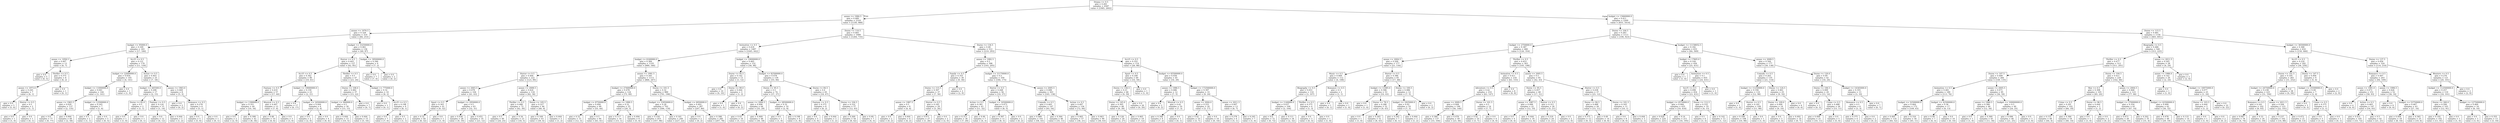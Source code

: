 digraph Tree {
node [shape=box] ;
0 [label="Drama <= 0.5\ngini = 0.491\nsamples = 4587\nvalue = [1985, 2602]"] ;
1 [label="annee <= 1984.5\ngini = 0.489\nsamples = 2318\nvalue = [1330, 988]"] ;
0 -> 1 [labeldistance=2.5, labelangle=45, headlabel="True"] ;
2 [label="annee <= 1976.5\ngini = 0.328\nsamples = 319\nvalue = [66, 253]"] ;
1 -> 2 ;
3 [label="budget <= 95000.0\ngini = 0.169\nsamples = 183\nvalue = [17, 166]"] ;
2 -> 3 ;
4 [label="annee <= 1958.5\ngini = 0.497\nsamples = 13\nvalue = [6, 7]"] ;
3 -> 4 ;
5 [label="gini = 0.0\nsamples = 5\nvalue = [0, 5]"] ;
4 -> 5 ;
6 [label="Thriller <= 0.5\ngini = 0.375\nsamples = 8\nvalue = [6, 2]"] ;
4 -> 6 ;
7 [label="annee <= 1973.0\ngini = 0.245\nsamples = 7\nvalue = [6, 1]"] ;
6 -> 7 ;
8 [label="gini = 0.0\nsamples = 5\nvalue = [5, 0]"] ;
7 -> 8 ;
9 [label="Horror <= 0.5\ngini = 0.5\nsamples = 2\nvalue = [1, 1]"] ;
7 -> 9 ;
10 [label="gini = 0.0\nsamples = 1\nvalue = [1, 0]"] ;
9 -> 10 ;
11 [label="gini = 0.0\nsamples = 1\nvalue = [0, 1]"] ;
9 -> 11 ;
12 [label="gini = 0.0\nsamples = 1\nvalue = [0, 1]"] ;
6 -> 12 ;
13 [label="Sci-Fi <= 0.5\ngini = 0.121\nsamples = 170\nvalue = [11, 159]"] ;
3 -> 13 ;
14 [label="budget <= 22000000.0\ngini = 0.054\nsamples = 145\nvalue = [4, 141]"] ;
13 -> 14 ;
15 [label="budget <= 11000000.0\ngini = 0.041\nsamples = 144\nvalue = [3, 141]"] ;
14 -> 15 ;
16 [label="annee <= 1965.5\ngini = 0.029\nsamples = 137\nvalue = [2, 135]"] ;
15 -> 16 ;
17 [label="gini = 0.0\nsamples = 77\nvalue = [0, 77]"] ;
16 -> 17 ;
18 [label="gini = 0.064\nsamples = 60\nvalue = [2, 58]"] ;
16 -> 18 ;
19 [label="budget <= 12500000.0\ngini = 0.245\nsamples = 7\nvalue = [1, 6]"] ;
15 -> 19 ;
20 [label="gini = 0.5\nsamples = 2\nvalue = [1, 1]"] ;
19 -> 20 ;
21 [label="gini = 0.0\nsamples = 5\nvalue = [0, 5]"] ;
19 -> 21 ;
22 [label="gini = 0.0\nsamples = 1\nvalue = [1, 0]"] ;
14 -> 22 ;
23 [label="Action <= 0.5\ngini = 0.403\nsamples = 25\nvalue = [7, 18]"] ;
13 -> 23 ;
24 [label="budget <= 265500.0\ngini = 0.208\nsamples = 17\nvalue = [2, 15]"] ;
23 -> 24 ;
25 [label="Duree <= 85.0\ngini = 0.5\nsamples = 2\nvalue = [1, 1]"] ;
24 -> 25 ;
26 [label="gini = 0.0\nsamples = 1\nvalue = [1, 0]"] ;
25 -> 26 ;
27 [label="gini = 0.0\nsamples = 1\nvalue = [0, 1]"] ;
25 -> 27 ;
28 [label="Fantasy <= 0.5\ngini = 0.124\nsamples = 15\nvalue = [1, 14]"] ;
24 -> 28 ;
29 [label="gini = 0.0\nsamples = 12\nvalue = [0, 12]"] ;
28 -> 29 ;
30 [label="gini = 0.444\nsamples = 3\nvalue = [1, 2]"] ;
28 -> 30 ;
31 [label="annee <= 1963.0\ngini = 0.469\nsamples = 8\nvalue = [5, 3]"] ;
23 -> 31 ;
32 [label="gini = 0.0\nsamples = 2\nvalue = [0, 2]"] ;
31 -> 32 ;
33 [label="Romance <= 0.5\ngini = 0.278\nsamples = 6\nvalue = [5, 1]"] ;
31 -> 33 ;
34 [label="gini = 0.0\nsamples = 5\nvalue = [5, 0]"] ;
33 -> 34 ;
35 [label="gini = 0.0\nsamples = 1\nvalue = [0, 1]"] ;
33 -> 35 ;
36 [label="budget <= 33250000.0\ngini = 0.461\nsamples = 136\nvalue = [49, 87]"] ;
2 -> 36 ;
37 [label="Horror <= 0.5\ngini = 0.443\nsamples = 127\nvalue = [42, 85]"] ;
36 -> 37 ;
38 [label="Sci-Fi <= 0.5\ngini = 0.362\nsamples = 80\nvalue = [19, 61]"] ;
37 -> 38 ;
39 [label="Fantasy <= 0.5\ngini = 0.419\nsamples = 57\nvalue = [17, 40]"] ;
38 -> 39 ;
40 [label="budget <= 1390000.0\ngini = 0.351\nsamples = 44\nvalue = [10, 34]"] ;
39 -> 40 ;
41 [label="gini = 0.0\nsamples = 2\nvalue = [2, 0]"] ;
40 -> 41 ;
42 [label="gini = 0.308\nsamples = 42\nvalue = [8, 34]"] ;
40 -> 42 ;
43 [label="Musical <= 0.5\ngini = 0.497\nsamples = 13\nvalue = [7, 6]"] ;
39 -> 43 ;
44 [label="gini = 0.48\nsamples = 10\nvalue = [4, 6]"] ;
43 -> 44 ;
45 [label="gini = 0.0\nsamples = 3\nvalue = [3, 0]"] ;
43 -> 45 ;
46 [label="budget <= 19000000.0\ngini = 0.159\nsamples = 23\nvalue = [2, 21]"] ;
38 -> 46 ;
47 [label="gini = 0.0\nsamples = 17\nvalue = [0, 17]"] ;
46 -> 47 ;
48 [label="budget <= 24500000.0\ngini = 0.444\nsamples = 6\nvalue = [2, 4]"] ;
46 -> 48 ;
49 [label="gini = 0.0\nsamples = 2\nvalue = [2, 0]"] ;
48 -> 49 ;
50 [label="gini = 0.0\nsamples = 4\nvalue = [0, 4]"] ;
48 -> 50 ;
51 [label="Thriller <= 0.5\ngini = 0.5\nsamples = 47\nvalue = [23, 24]"] ;
37 -> 51 ;
52 [label="Duree <= 108.0\ngini = 0.482\nsamples = 37\nvalue = [15, 22]"] ;
51 -> 52 ;
53 [label="budget <= 900000.0\ngini = 0.5\nsamples = 30\nvalue = [15, 15]"] ;
52 -> 53 ;
54 [label="gini = 0.444\nsamples = 15\nvalue = [10, 5]"] ;
53 -> 54 ;
55 [label="gini = 0.444\nsamples = 15\nvalue = [5, 10]"] ;
53 -> 55 ;
56 [label="gini = 0.0\nsamples = 7\nvalue = [0, 7]"] ;
52 -> 56 ;
57 [label="budget <= 775000.0\ngini = 0.32\nsamples = 10\nvalue = [8, 2]"] ;
51 -> 57 ;
58 [label="gini = 0.0\nsamples = 1\nvalue = [0, 1]"] ;
57 -> 58 ;
59 [label="Sci-Fi <= 0.5\ngini = 0.198\nsamples = 9\nvalue = [8, 1]"] ;
57 -> 59 ;
60 [label="gini = 0.0\nsamples = 7\nvalue = [7, 0]"] ;
59 -> 60 ;
61 [label="gini = 0.5\nsamples = 2\nvalue = [1, 1]"] ;
59 -> 61 ;
62 [label="budget <= 39500000.0\ngini = 0.346\nsamples = 9\nvalue = [7, 2]"] ;
36 -> 62 ;
63 [label="gini = 0.0\nsamples = 7\nvalue = [7, 0]"] ;
62 -> 63 ;
64 [label="gini = 0.0\nsamples = 2\nvalue = [0, 2]"] ;
62 -> 64 ;
65 [label="Duree <= 110.5\ngini = 0.465\nsamples = 1999\nvalue = [1264, 735]"] ;
1 -> 65 ;
66 [label="Animation <= 0.5\ngini = 0.418\nsamples = 1487\nvalue = [1045, 442]"] ;
65 -> 66 ;
67 [label="budget <= 6160000.0\ngini = 0.384\nsamples = 1335\nvalue = [989, 346]"] ;
66 -> 67 ;
68 [label="Horror <= 0.5\ngini = 0.494\nsamples = 222\nvalue = [123, 99]"] ;
67 -> 68 ;
69 [label="annee <= 2003.5\ngini = 0.478\nsamples = 104\nvalue = [41, 63]"] ;
68 -> 69 ;
70 [label="Sport <= 0.5\ngini = 0.343\nsamples = 41\nvalue = [9, 32]"] ;
69 -> 70 ;
71 [label="gini = 0.32\nsamples = 40\nvalue = [8, 32]"] ;
70 -> 71 ;
72 [label="gini = 0.0\nsamples = 1\nvalue = [1, 0]"] ;
70 -> 72 ;
73 [label="budget <= 2950000.0\ngini = 0.5\nsamples = 63\nvalue = [32, 31]"] ;
69 -> 73 ;
74 [label="gini = 0.436\nsamples = 28\nvalue = [9, 19]"] ;
73 -> 74 ;
75 [label="gini = 0.451\nsamples = 35\nvalue = [23, 12]"] ;
73 -> 75 ;
76 [label="annee <= 2008.5\ngini = 0.424\nsamples = 118\nvalue = [82, 36]"] ;
68 -> 76 ;
77 [label="Thriller <= 0.5\ngini = 0.486\nsamples = 72\nvalue = [42, 30]"] ;
76 -> 77 ;
78 [label="gini = 0.5\nsamples = 49\nvalue = [24, 25]"] ;
77 -> 78 ;
79 [label="gini = 0.34\nsamples = 23\nvalue = [18, 5]"] ;
77 -> 79 ;
80 [label="Duree <= 105.5\ngini = 0.227\nsamples = 46\nvalue = [40, 6]"] ;
76 -> 80 ;
81 [label="gini = 0.169\nsamples = 43\nvalue = [39, 4]"] ;
80 -> 81 ;
82 [label="gini = 0.444\nsamples = 3\nvalue = [1, 2]"] ;
80 -> 82 ;
83 [label="annee <= 1991.5\ngini = 0.345\nsamples = 1113\nvalue = [866, 247]"] ;
67 -> 83 ;
84 [label="budget <= 27400000.0\ngini = 0.478\nsamples = 124\nvalue = [75, 49]"] ;
83 -> 84 ;
85 [label="budget <= 8750000.0\ngini = 0.494\nsamples = 99\nvalue = [55, 44]"] ;
84 -> 85 ;
86 [label="gini = 0.32\nsamples = 15\nvalue = [12, 3]"] ;
85 -> 86 ;
87 [label="gini = 0.5\nsamples = 84\nvalue = [43, 41]"] ;
85 -> 87 ;
88 [label="annee <= 1990.5\ngini = 0.32\nsamples = 25\nvalue = [20, 5]"] ;
84 -> 88 ;
89 [label="gini = 0.117\nsamples = 16\nvalue = [15, 1]"] ;
88 -> 89 ;
90 [label="gini = 0.494\nsamples = 9\nvalue = [5, 4]"] ;
88 -> 90 ;
91 [label="Duree <= 101.5\ngini = 0.32\nsamples = 989\nvalue = [791, 198]"] ;
83 -> 91 ;
92 [label="budget <= 33950000.0\ngini = 0.28\nsamples = 702\nvalue = [584, 118]"] ;
91 -> 92 ;
93 [label="gini = 0.334\nsamples = 453\nvalue = [357, 96]"] ;
92 -> 93 ;
94 [label="gini = 0.161\nsamples = 249\nvalue = [227, 22]"] ;
92 -> 94 ;
95 [label="budget <= 6950000.0\ngini = 0.402\nsamples = 287\nvalue = [207, 80]"] ;
91 -> 95 ;
96 [label="gini = 0.0\nsamples = 2\nvalue = [0, 2]"] ;
95 -> 96 ;
97 [label="gini = 0.398\nsamples = 285\nvalue = [207, 78]"] ;
95 -> 97 ;
98 [label="budget <= 19000000.0\ngini = 0.465\nsamples = 152\nvalue = [56, 96]"] ;
66 -> 98 ;
99 [label="Duree <= 95.5\ngini = 0.142\nsamples = 13\nvalue = [1, 12]"] ;
98 -> 99 ;
100 [label="gini = 0.0\nsamples = 10\nvalue = [0, 10]"] ;
99 -> 100 ;
101 [label="Duree <= 99.0\ngini = 0.444\nsamples = 3\nvalue = [1, 2]"] ;
99 -> 101 ;
102 [label="gini = 0.0\nsamples = 1\nvalue = [1, 0]"] ;
101 -> 102 ;
103 [label="gini = 0.0\nsamples = 2\nvalue = [0, 2]"] ;
101 -> 103 ;
104 [label="budget <= 82500000.0\ngini = 0.478\nsamples = 139\nvalue = [55, 84]"] ;
98 -> 104 ;
105 [label="Duree <= 95.5\ngini = 0.5\nsamples = 74\nvalue = [37, 37]"] ;
104 -> 105 ;
106 [label="annee <= 2000.5\ngini = 0.496\nsamples = 64\nvalue = [35, 29]"] ;
105 -> 106 ;
107 [label="gini = 0.43\nsamples = 16\nvalue = [5, 11]"] ;
106 -> 107 ;
108 [label="gini = 0.469\nsamples = 48\nvalue = [30, 18]"] ;
106 -> 108 ;
109 [label="budget <= 28500000.0\ngini = 0.32\nsamples = 10\nvalue = [2, 8]"] ;
105 -> 109 ;
110 [label="gini = 0.0\nsamples = 1\nvalue = [1, 0]"] ;
109 -> 110 ;
111 [label="gini = 0.198\nsamples = 9\nvalue = [1, 8]"] ;
109 -> 111 ;
112 [label="Duree <= 84.5\ngini = 0.4\nsamples = 65\nvalue = [18, 47]"] ;
104 -> 112 ;
113 [label="Fantasy <= 0.5\ngini = 0.375\nsamples = 8\nvalue = [6, 2]"] ;
112 -> 113 ;
114 [label="gini = 0.0\nsamples = 5\nvalue = [5, 0]"] ;
113 -> 114 ;
115 [label="gini = 0.444\nsamples = 3\nvalue = [1, 2]"] ;
113 -> 115 ;
116 [label="Duree <= 104.5\ngini = 0.332\nsamples = 57\nvalue = [12, 45]"] ;
112 -> 116 ;
117 [label="gini = 0.269\nsamples = 50\nvalue = [8, 42]"] ;
116 -> 117 ;
118 [label="gini = 0.49\nsamples = 7\nvalue = [4, 3]"] ;
116 -> 118 ;
119 [label="Duree <= 134.5\ngini = 0.49\nsamples = 512\nvalue = [219, 293]"] ;
65 -> 119 ;
120 [label="annee <= 1992.5\ngini = 0.5\nsamples = 398\nvalue = [193, 205]"] ;
119 -> 120 ;
121 [label="Family <= 0.5\ngini = 0.355\nsamples = 39\nvalue = [9, 30]"] ;
120 -> 121 ;
122 [label="Duree <= 115.5\ngini = 0.307\nsamples = 37\nvalue = [7, 30]"] ;
121 -> 122 ;
123 [label="annee <= 1987.5\ngini = 0.5\nsamples = 8\nvalue = [4, 4]"] ;
122 -> 123 ;
124 [label="gini = 0.0\nsamples = 2\nvalue = [0, 2]"] ;
123 -> 124 ;
125 [label="gini = 0.444\nsamples = 6\nvalue = [4, 2]"] ;
123 -> 125 ;
126 [label="Horror <= 0.5\ngini = 0.185\nsamples = 29\nvalue = [3, 26]"] ;
122 -> 126 ;
127 [label="gini = 0.071\nsamples = 27\nvalue = [1, 26]"] ;
126 -> 127 ;
128 [label="gini = 0.0\nsamples = 2\nvalue = [2, 0]"] ;
126 -> 128 ;
129 [label="gini = 0.0\nsamples = 2\nvalue = [2, 0]"] ;
121 -> 129 ;
130 [label="budget <= 21170000.0\ngini = 0.5\nsamples = 359\nvalue = [184, 175]"] ;
120 -> 130 ;
131 [label="Horror <= 0.5\ngini = 0.448\nsamples = 56\nvalue = [19, 37]"] ;
130 -> 131 ;
132 [label="Action <= 0.5\ngini = 0.381\nsamples = 43\nvalue = [11, 32]"] ;
131 -> 132 ;
133 [label="gini = 0.313\nsamples = 36\nvalue = [7, 29]"] ;
132 -> 133 ;
134 [label="gini = 0.49\nsamples = 7\nvalue = [4, 3]"] ;
132 -> 134 ;
135 [label="budget <= 16500000.0\ngini = 0.473\nsamples = 13\nvalue = [8, 5]"] ;
131 -> 135 ;
136 [label="gini = 0.397\nsamples = 11\nvalue = [8, 3]"] ;
135 -> 136 ;
137 [label="gini = 0.0\nsamples = 2\nvalue = [0, 2]"] ;
135 -> 137 ;
138 [label="annee <= 2005.5\ngini = 0.496\nsamples = 303\nvalue = [165, 138]"] ;
130 -> 138 ;
139 [label="Comedy <= 0.5\ngini = 0.465\nsamples = 147\nvalue = [93, 54]"] ;
138 -> 139 ;
140 [label="gini = 0.489\nsamples = 101\nvalue = [58, 43]"] ;
139 -> 140 ;
141 [label="gini = 0.364\nsamples = 46\nvalue = [35, 11]"] ;
139 -> 141 ;
142 [label="Action <= 0.5\ngini = 0.497\nsamples = 156\nvalue = [72, 84]"] ;
138 -> 142 ;
143 [label="gini = 0.465\nsamples = 57\nvalue = [36, 21]"] ;
142 -> 143 ;
144 [label="gini = 0.463\nsamples = 99\nvalue = [36, 63]"] ;
142 -> 144 ;
145 [label="Sci-Fi <= 0.5\ngini = 0.352\nsamples = 114\nvalue = [26, 88]"] ;
119 -> 145 ;
146 [label="Sport <= 0.5\ngini = 0.248\nsamples = 69\nvalue = [10, 59]"] ;
145 -> 146 ;
147 [label="Duree <= 156.5\ngini = 0.23\nsamples = 68\nvalue = [9, 59]"] ;
146 -> 147 ;
148 [label="Duree <= 145.0\ngini = 0.305\nsamples = 48\nvalue = [9, 39]"] ;
147 -> 148 ;
149 [label="gini = 0.128\nsamples = 29\nvalue = [2, 27]"] ;
148 -> 149 ;
150 [label="gini = 0.465\nsamples = 19\nvalue = [7, 12]"] ;
148 -> 150 ;
151 [label="gini = 0.0\nsamples = 20\nvalue = [0, 20]"] ;
147 -> 151 ;
152 [label="gini = 0.0\nsamples = 1\nvalue = [1, 0]"] ;
146 -> 152 ;
153 [label="budget <= 65500000.0\ngini = 0.458\nsamples = 45\nvalue = [16, 29]"] ;
145 -> 153 ;
154 [label="annee <= 1986.5\ngini = 0.486\nsamples = 12\nvalue = [7, 5]"] ;
153 -> 154 ;
155 [label="gini = 0.0\nsamples = 2\nvalue = [0, 2]"] ;
154 -> 155 ;
156 [label="Musical <= 0.5\ngini = 0.42\nsamples = 10\nvalue = [7, 3]"] ;
154 -> 156 ;
157 [label="gini = 0.346\nsamples = 9\nvalue = [7, 2]"] ;
156 -> 157 ;
158 [label="gini = 0.0\nsamples = 1\nvalue = [0, 1]"] ;
156 -> 158 ;
159 [label="budget <= 172500000.0\ngini = 0.397\nsamples = 33\nvalue = [9, 24]"] ;
153 -> 159 ;
160 [label="annee <= 2004.0\ngini = 0.255\nsamples = 20\nvalue = [3, 17]"] ;
159 -> 160 ;
161 [label="gini = 0.42\nsamples = 10\nvalue = [3, 7]"] ;
160 -> 161 ;
162 [label="gini = 0.0\nsamples = 10\nvalue = [0, 10]"] ;
160 -> 162 ;
163 [label="annee <= 2011.5\ngini = 0.497\nsamples = 13\nvalue = [6, 7]"] ;
159 -> 163 ;
164 [label="gini = 0.278\nsamples = 6\nvalue = [5, 1]"] ;
163 -> 164 ;
165 [label="gini = 0.245\nsamples = 7\nvalue = [1, 6]"] ;
163 -> 165 ;
166 [label="budget <= 15660000.0\ngini = 0.411\nsamples = 2269\nvalue = [655, 1614]"] ;
0 -> 166 [labeldistance=2.5, labelangle=-45, headlabel="False"] ;
167 [label="Duree <= 104.5\ngini = 0.283\nsamples = 1113\nvalue = [190, 923]"] ;
166 -> 167 ;
168 [label="budget <= 2750000.0\ngini = 0.387\nsamples = 480\nvalue = [126, 354]"] ;
167 -> 168 ;
169 [label="annee <= 2004.5\ngini = 0.209\nsamples = 177\nvalue = [21, 156]"] ;
168 -> 169 ;
170 [label="Music <= 0.5\ngini = 0.069\nsamples = 112\nvalue = [4, 108]"] ;
169 -> 170 ;
171 [label="Biography <= 0.5\ngini = 0.053\nsamples = 110\nvalue = [3, 107]"] ;
170 -> 171 ;
172 [label="budget <= 1140000.0\ngini = 0.037\nsamples = 106\nvalue = [2, 104]"] ;
171 -> 172 ;
173 [label="gini = 0.0\nsamples = 72\nvalue = [0, 72]"] ;
172 -> 173 ;
174 [label="gini = 0.111\nsamples = 34\nvalue = [2, 32]"] ;
172 -> 174 ;
175 [label="Thriller <= 0.5\ngini = 0.375\nsamples = 4\nvalue = [1, 3]"] ;
171 -> 175 ;
176 [label="gini = 0.0\nsamples = 3\nvalue = [0, 3]"] ;
175 -> 176 ;
177 [label="gini = 0.0\nsamples = 1\nvalue = [1, 0]"] ;
175 -> 177 ;
178 [label="Romance <= 0.5\ngini = 0.5\nsamples = 2\nvalue = [1, 1]"] ;
170 -> 178 ;
179 [label="gini = 0.0\nsamples = 1\nvalue = [0, 1]"] ;
178 -> 179 ;
180 [label="gini = 0.0\nsamples = 1\nvalue = [1, 0]"] ;
178 -> 180 ;
181 [label="Horror <= 0.5\ngini = 0.386\nsamples = 65\nvalue = [17, 48]"] ;
169 -> 181 ;
182 [label="budget <= 11085.0\ngini = 0.306\nsamples = 53\nvalue = [10, 43]"] ;
181 -> 182 ;
183 [label="gini = 0.0\nsamples = 1\nvalue = [1, 0]"] ;
182 -> 183 ;
184 [label="Duree <= 78.5\ngini = 0.286\nsamples = 52\nvalue = [9, 43]"] ;
182 -> 184 ;
185 [label="gini = 0.0\nsamples = 1\nvalue = [1, 0]"] ;
184 -> 185 ;
186 [label="gini = 0.265\nsamples = 51\nvalue = [8, 43]"] ;
184 -> 186 ;
187 [label="Duree <= 100.5\ngini = 0.486\nsamples = 12\nvalue = [7, 5]"] ;
181 -> 187 ;
188 [label="budget <= 1825000.0\ngini = 0.42\nsamples = 10\nvalue = [7, 3]"] ;
187 -> 188 ;
189 [label="gini = 0.245\nsamples = 7\nvalue = [6, 1]"] ;
188 -> 189 ;
190 [label="gini = 0.444\nsamples = 3\nvalue = [1, 2]"] ;
188 -> 190 ;
191 [label="gini = 0.0\nsamples = 2\nvalue = [0, 2]"] ;
187 -> 191 ;
192 [label="Thriller <= 0.5\ngini = 0.453\nsamples = 303\nvalue = [105, 198]"] ;
168 -> 192 ;
193 [label="Animation <= 0.5\ngini = 0.411\nsamples = 218\nvalue = [63, 155]"] ;
192 -> 193 ;
194 [label="Adventure <= 0.5\ngini = 0.42\nsamples = 210\nvalue = [63, 147]"] ;
193 -> 194 ;
195 [label="annee <= 2009.5\ngini = 0.408\nsamples = 196\nvalue = [56, 140]"] ;
194 -> 195 ;
196 [label="gini = 0.366\nsamples = 137\nvalue = [33, 104]"] ;
195 -> 196 ;
197 [label="gini = 0.476\nsamples = 59\nvalue = [23, 36]"] ;
195 -> 197 ;
198 [label="Duree <= 101.5\ngini = 0.5\nsamples = 14\nvalue = [7, 7]"] ;
194 -> 198 ;
199 [label="gini = 0.42\nsamples = 10\nvalue = [3, 7]"] ;
198 -> 199 ;
200 [label="gini = 0.0\nsamples = 4\nvalue = [4, 0]"] ;
198 -> 200 ;
201 [label="gini = 0.0\nsamples = 8\nvalue = [0, 8]"] ;
193 -> 201 ;
202 [label="annee <= 2005.5\ngini = 0.5\nsamples = 85\nvalue = [42, 43]"] ;
192 -> 202 ;
203 [label="Duree <= 95.5\ngini = 0.457\nsamples = 48\nvalue = [17, 31]"] ;
202 -> 203 ;
204 [label="annee <= 1987.5\ngini = 0.496\nsamples = 22\nvalue = [12, 10]"] ;
203 -> 204 ;
205 [label="gini = 0.0\nsamples = 4\nvalue = [0, 4]"] ;
204 -> 205 ;
206 [label="gini = 0.444\nsamples = 18\nvalue = [12, 6]"] ;
204 -> 206 ;
207 [label="Horror <= 0.5\ngini = 0.311\nsamples = 26\nvalue = [5, 21]"] ;
203 -> 207 ;
208 [label="gini = 0.219\nsamples = 24\nvalue = [3, 21]"] ;
207 -> 208 ;
209 [label="gini = 0.0\nsamples = 2\nvalue = [2, 0]"] ;
207 -> 209 ;
210 [label="Horror <= 0.5\ngini = 0.438\nsamples = 37\nvalue = [25, 12]"] ;
202 -> 210 ;
211 [label="Duree <= 94.5\ngini = 0.488\nsamples = 26\nvalue = [15, 11]"] ;
210 -> 211 ;
212 [label="gini = 0.375\nsamples = 12\nvalue = [9, 3]"] ;
211 -> 212 ;
213 [label="gini = 0.49\nsamples = 14\nvalue = [6, 8]"] ;
211 -> 213 ;
214 [label="Duree <= 101.5\ngini = 0.165\nsamples = 11\nvalue = [10, 1]"] ;
210 -> 214 ;
215 [label="gini = 0.0\nsamples = 8\nvalue = [8, 0]"] ;
214 -> 215 ;
216 [label="gini = 0.444\nsamples = 3\nvalue = [2, 1]"] ;
214 -> 216 ;
217 [label="budget <= 11158052.5\ngini = 0.182\nsamples = 633\nvalue = [64, 569]"] ;
167 -> 217 ;
218 [label="budget <= 17805.0\ngini = 0.104\nsamples = 456\nvalue = [25, 431]"] ;
217 -> 218 ;
219 [label="gini = 0.0\nsamples = 1\nvalue = [1, 0]"] ;
218 -> 219 ;
220 [label="Animation <= 0.5\ngini = 0.1\nsamples = 455\nvalue = [24, 431]"] ;
218 -> 220 ;
221 [label="Sci-Fi <= 0.5\ngini = 0.096\nsamples = 454\nvalue = [23, 431]"] ;
220 -> 221 ;
222 [label="budget <= 4570000.0\ngini = 0.084\nsamples = 435\nvalue = [19, 416]"] ;
221 -> 222 ;
223 [label="gini = 0.026\nsamples = 224\nvalue = [3, 221]"] ;
222 -> 223 ;
224 [label="gini = 0.14\nsamples = 211\nvalue = [16, 195]"] ;
222 -> 224 ;
225 [label="Duree <= 112.5\ngini = 0.332\nsamples = 19\nvalue = [4, 15]"] ;
221 -> 225 ;
226 [label="gini = 0.5\nsamples = 6\nvalue = [3, 3]"] ;
225 -> 226 ;
227 [label="gini = 0.142\nsamples = 13\nvalue = [1, 12]"] ;
225 -> 227 ;
228 [label="gini = 0.0\nsamples = 1\nvalue = [1, 0]"] ;
220 -> 228 ;
229 [label="annee <= 2009.5\ngini = 0.344\nsamples = 177\nvalue = [39, 138]"] ;
217 -> 229 ;
230 [label="Comedy <= 0.5\ngini = 0.263\nsamples = 135\nvalue = [21, 114]"] ;
229 -> 230 ;
231 [label="budget <= 11250000.0\ngini = 0.194\nsamples = 110\nvalue = [12, 98]"] ;
230 -> 231 ;
232 [label="gini = 0.0\nsamples = 1\nvalue = [1, 0]"] ;
231 -> 232 ;
233 [label="Horror <= 0.5\ngini = 0.181\nsamples = 109\nvalue = [11, 98]"] ;
231 -> 233 ;
234 [label="gini = 0.168\nsamples = 108\nvalue = [10, 98]"] ;
233 -> 234 ;
235 [label="gini = 0.0\nsamples = 1\nvalue = [1, 0]"] ;
233 -> 235 ;
236 [label="Duree <= 124.5\ngini = 0.461\nsamples = 25\nvalue = [9, 16]"] ;
230 -> 236 ;
237 [label="Duree <= 109.0\ngini = 0.499\nsamples = 19\nvalue = [9, 10]"] ;
236 -> 237 ;
238 [label="gini = 0.0\nsamples = 3\nvalue = [0, 3]"] ;
237 -> 238 ;
239 [label="gini = 0.492\nsamples = 16\nvalue = [9, 7]"] ;
237 -> 239 ;
240 [label="gini = 0.0\nsamples = 6\nvalue = [0, 6]"] ;
236 -> 240 ;
241 [label="Duree <= 120.0\ngini = 0.49\nsamples = 42\nvalue = [18, 24]"] ;
229 -> 241 ;
242 [label="Duree <= 106.5\ngini = 0.499\nsamples = 29\nvalue = [15, 14]"] ;
241 -> 242 ;
243 [label="gini = 0.0\nsamples = 3\nvalue = [0, 3]"] ;
242 -> 243 ;
244 [label="Crime <= 0.5\ngini = 0.488\nsamples = 26\nvalue = [15, 11]"] ;
242 -> 244 ;
245 [label="gini = 0.499\nsamples = 21\nvalue = [10, 11]"] ;
244 -> 245 ;
246 [label="gini = 0.0\nsamples = 5\nvalue = [5, 0]"] ;
244 -> 246 ;
247 [label="budget <= 14345000.0\ngini = 0.355\nsamples = 13\nvalue = [3, 10]"] ;
241 -> 247 ;
248 [label="Romance <= 0.5\ngini = 0.5\nsamples = 6\nvalue = [3, 3]"] ;
247 -> 248 ;
249 [label="gini = 0.375\nsamples = 4\nvalue = [3, 1]"] ;
248 -> 249 ;
250 [label="gini = 0.0\nsamples = 2\nvalue = [0, 2]"] ;
248 -> 250 ;
251 [label="gini = 0.0\nsamples = 7\nvalue = [0, 7]"] ;
247 -> 251 ;
252 [label="Duree <= 115.5\ngini = 0.481\nsamples = 1156\nvalue = [465, 691]"] ;
166 -> 252 ;
253 [label="Biography <= 0.5\ngini = 0.486\nsamples = 540\nvalue = [315, 225]"] ;
252 -> 253 ;
254 [label="Thriller <= 0.5\ngini = 0.477\nsamples = 512\nvalue = [311, 201]"] ;
253 -> 254 ;
255 [label="Duree <= 107.5\ngini = 0.499\nsamples = 284\nvalue = [149, 135]"] ;
254 -> 255 ;
256 [label="Animation <= 0.5\ngini = 0.481\nsamples = 189\nvalue = [113, 76]"] ;
255 -> 256 ;
257 [label="budget <= 32500000.0\ngini = 0.464\nsamples = 172\nvalue = [109, 63]"] ;
256 -> 257 ;
258 [label="gini = 0.495\nsamples = 116\nvalue = [64, 52]"] ;
257 -> 258 ;
259 [label="gini = 0.316\nsamples = 56\nvalue = [45, 11]"] ;
257 -> 259 ;
260 [label="budget <= 42500000.0\ngini = 0.36\nsamples = 17\nvalue = [4, 13]"] ;
256 -> 260 ;
261 [label="gini = 0.49\nsamples = 7\nvalue = [4, 3]"] ;
260 -> 261 ;
262 [label="gini = 0.0\nsamples = 10\nvalue = [0, 10]"] ;
260 -> 262 ;
263 [label="annee <= 2005.5\ngini = 0.471\nsamples = 95\nvalue = [36, 59]"] ;
255 -> 263 ;
264 [label="annee <= 1980.5\ngini = 0.386\nsamples = 46\nvalue = [12, 34]"] ;
263 -> 264 ;
265 [label="gini = 0.0\nsamples = 1\nvalue = [1, 0]"] ;
264 -> 265 ;
266 [label="gini = 0.369\nsamples = 45\nvalue = [11, 34]"] ;
264 -> 266 ;
267 [label="budget <= 100000000.0\ngini = 0.5\nsamples = 49\nvalue = [24, 25]"] ;
263 -> 267 ;
268 [label="gini = 0.496\nsamples = 46\nvalue = [21, 25]"] ;
267 -> 268 ;
269 [label="gini = 0.0\nsamples = 3\nvalue = [3, 0]"] ;
267 -> 269 ;
270 [label="Duree <= 104.5\ngini = 0.411\nsamples = 228\nvalue = [162, 66]"] ;
254 -> 270 ;
271 [label="War <= 0.5\ngini = 0.308\nsamples = 105\nvalue = [85, 20]"] ;
270 -> 271 ;
272 [label="Crime <= 0.5\ngini = 0.291\nsamples = 102\nvalue = [84, 18]"] ;
271 -> 272 ;
273 [label="gini = 0.153\nsamples = 48\nvalue = [44, 4]"] ;
272 -> 273 ;
274 [label="gini = 0.384\nsamples = 54\nvalue = [40, 14]"] ;
272 -> 274 ;
275 [label="Duree <= 96.5\ngini = 0.444\nsamples = 3\nvalue = [1, 2]"] ;
271 -> 275 ;
276 [label="gini = 0.0\nsamples = 1\nvalue = [1, 0]"] ;
275 -> 276 ;
277 [label="gini = 0.0\nsamples = 2\nvalue = [0, 2]"] ;
275 -> 277 ;
278 [label="annee <= 2004.5\ngini = 0.468\nsamples = 123\nvalue = [77, 46]"] ;
270 -> 278 ;
279 [label="budget <= 37000000.0\ngini = 0.354\nsamples = 61\nvalue = [47, 14]"] ;
278 -> 279 ;
280 [label="gini = 0.473\nsamples = 26\nvalue = [16, 10]"] ;
279 -> 280 ;
281 [label="gini = 0.202\nsamples = 35\nvalue = [31, 4]"] ;
279 -> 281 ;
282 [label="budget <= 42500000.0\ngini = 0.499\nsamples = 62\nvalue = [30, 32]"] ;
278 -> 282 ;
283 [label="gini = 0.478\nsamples = 48\nvalue = [29, 19]"] ;
282 -> 283 ;
284 [label="gini = 0.133\nsamples = 14\nvalue = [1, 13]"] ;
282 -> 284 ;
285 [label="annee <= 2011.5\ngini = 0.245\nsamples = 28\nvalue = [4, 24]"] ;
253 -> 285 ;
286 [label="annee <= 1986.0\ngini = 0.142\nsamples = 26\nvalue = [2, 24]"] ;
285 -> 286 ;
287 [label="gini = 0.0\nsamples = 1\nvalue = [1, 0]"] ;
286 -> 287 ;
288 [label="budget <= 16975000.0\ngini = 0.077\nsamples = 25\nvalue = [1, 24]"] ;
286 -> 288 ;
289 [label="Duree <= 103.5\ngini = 0.444\nsamples = 3\nvalue = [1, 2]"] ;
288 -> 289 ;
290 [label="gini = 0.0\nsamples = 1\nvalue = [1, 0]"] ;
289 -> 290 ;
291 [label="gini = 0.0\nsamples = 2\nvalue = [0, 2]"] ;
289 -> 291 ;
292 [label="gini = 0.0\nsamples = 22\nvalue = [0, 22]"] ;
288 -> 292 ;
293 [label="gini = 0.0\nsamples = 2\nvalue = [2, 0]"] ;
285 -> 293 ;
294 [label="budget <= 36500000.0\ngini = 0.368\nsamples = 616\nvalue = [150, 466]"] ;
252 -> 294 ;
295 [label="Sci-Fi <= 0.5\ngini = 0.216\nsamples = 292\nvalue = [36, 256]"] ;
294 -> 295 ;
296 [label="Duree <= 141.5\ngini = 0.195\nsamples = 283\nvalue = [31, 252]"] ;
295 -> 296 ;
297 [label="budget <= 24750000.0\ngini = 0.238\nsamples = 225\nvalue = [31, 194]"] ;
296 -> 297 ;
298 [label="Romance <= 0.5\ngini = 0.161\nsamples = 102\nvalue = [9, 93]"] ;
297 -> 298 ;
299 [label="gini = 0.097\nsamples = 78\nvalue = [4, 74]"] ;
298 -> 299 ;
300 [label="gini = 0.33\nsamples = 24\nvalue = [5, 19]"] ;
298 -> 300 ;
301 [label="annee <= 2011.5\ngini = 0.294\nsamples = 123\nvalue = [22, 101]"] ;
297 -> 301 ;
302 [label="gini = 0.237\nsamples = 102\nvalue = [14, 88]"] ;
301 -> 302 ;
303 [label="gini = 0.472\nsamples = 21\nvalue = [8, 13]"] ;
301 -> 303 ;
304 [label="gini = 0.0\nsamples = 58\nvalue = [0, 58]"] ;
296 -> 304 ;
305 [label="Duree <= 147.5\ngini = 0.494\nsamples = 9\nvalue = [5, 4]"] ;
295 -> 305 ;
306 [label="budget <= 25500000.0\ngini = 0.49\nsamples = 7\nvalue = [3, 4]"] ;
305 -> 306 ;
307 [label="gini = 0.0\nsamples = 3\nvalue = [0, 3]"] ;
306 -> 307 ;
308 [label="Crime <= 0.5\ngini = 0.375\nsamples = 4\nvalue = [3, 1]"] ;
306 -> 308 ;
309 [label="gini = 0.0\nsamples = 3\nvalue = [3, 0]"] ;
308 -> 309 ;
310 [label="gini = 0.0\nsamples = 1\nvalue = [0, 1]"] ;
308 -> 310 ;
311 [label="gini = 0.0\nsamples = 2\nvalue = [2, 0]"] ;
305 -> 311 ;
312 [label="Duree <= 137.5\ngini = 0.456\nsamples = 324\nvalue = [114, 210]"] ;
294 -> 312 ;
313 [label="Romance <= 0.5\ngini = 0.497\nsamples = 203\nvalue = [94, 109]"] ;
312 -> 313 ;
314 [label="annee <= 1991.0\ngini = 0.473\nsamples = 151\nvalue = [58, 93]"] ;
313 -> 314 ;
315 [label="gini = 0.0\nsamples = 4\nvalue = [4, 0]"] ;
314 -> 315 ;
316 [label="Action <= 0.5\ngini = 0.465\nsamples = 147\nvalue = [54, 93]"] ;
314 -> 316 ;
317 [label="gini = 0.431\nsamples = 105\nvalue = [33, 72]"] ;
316 -> 317 ;
318 [label="gini = 0.5\nsamples = 42\nvalue = [21, 21]"] ;
316 -> 318 ;
319 [label="annee <= 1996.5\ngini = 0.426\nsamples = 52\nvalue = [36, 16]"] ;
313 -> 319 ;
320 [label="gini = 0.0\nsamples = 9\nvalue = [9, 0]"] ;
319 -> 320 ;
321 [label="budget <= 53750000.0\ngini = 0.467\nsamples = 43\nvalue = [27, 16]"] ;
319 -> 321 ;
322 [label="gini = 0.494\nsamples = 18\nvalue = [8, 10]"] ;
321 -> 322 ;
323 [label="gini = 0.365\nsamples = 25\nvalue = [19, 6]"] ;
321 -> 323 ;
324 [label="Western <= 0.5\ngini = 0.276\nsamples = 121\nvalue = [20, 101]"] ;
312 -> 324 ;
325 [label="budget <= 112500000.0\ngini = 0.257\nsamples = 119\nvalue = [18, 101]"] ;
324 -> 325 ;
326 [label="Duree <= 260.0\ngini = 0.206\nsamples = 103\nvalue = [12, 91]"] ;
325 -> 326 ;
327 [label="gini = 0.192\nsamples = 102\nvalue = [11, 91]"] ;
326 -> 327 ;
328 [label="gini = 0.0\nsamples = 1\nvalue = [1, 0]"] ;
326 -> 328 ;
329 [label="budget <= 127500000.0\ngini = 0.469\nsamples = 16\nvalue = [6, 10]"] ;
325 -> 329 ;
330 [label="gini = 0.0\nsamples = 3\nvalue = [3, 0]"] ;
329 -> 330 ;
331 [label="gini = 0.355\nsamples = 13\nvalue = [3, 10]"] ;
329 -> 331 ;
332 [label="gini = 0.0\nsamples = 2\nvalue = [2, 0]"] ;
324 -> 332 ;
}